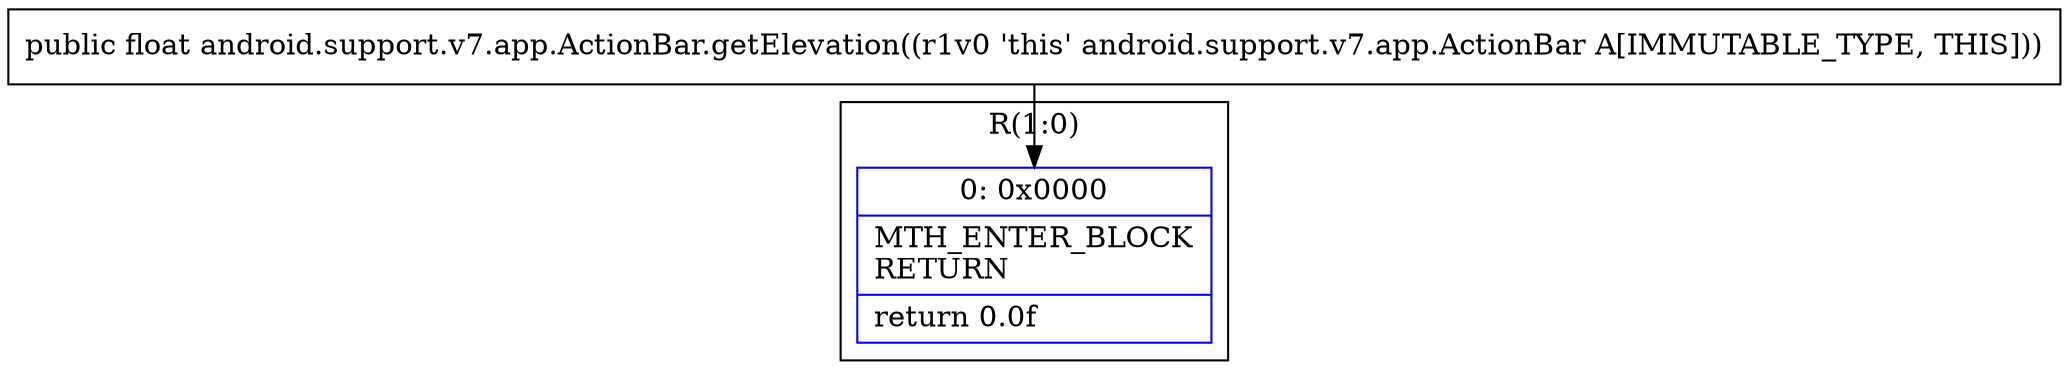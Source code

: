 digraph "CFG forandroid.support.v7.app.ActionBar.getElevation()F" {
subgraph cluster_Region_1062516286 {
label = "R(1:0)";
node [shape=record,color=blue];
Node_0 [shape=record,label="{0\:\ 0x0000|MTH_ENTER_BLOCK\lRETURN\l|return 0.0f\l}"];
}
MethodNode[shape=record,label="{public float android.support.v7.app.ActionBar.getElevation((r1v0 'this' android.support.v7.app.ActionBar A[IMMUTABLE_TYPE, THIS])) }"];
MethodNode -> Node_0;
}

